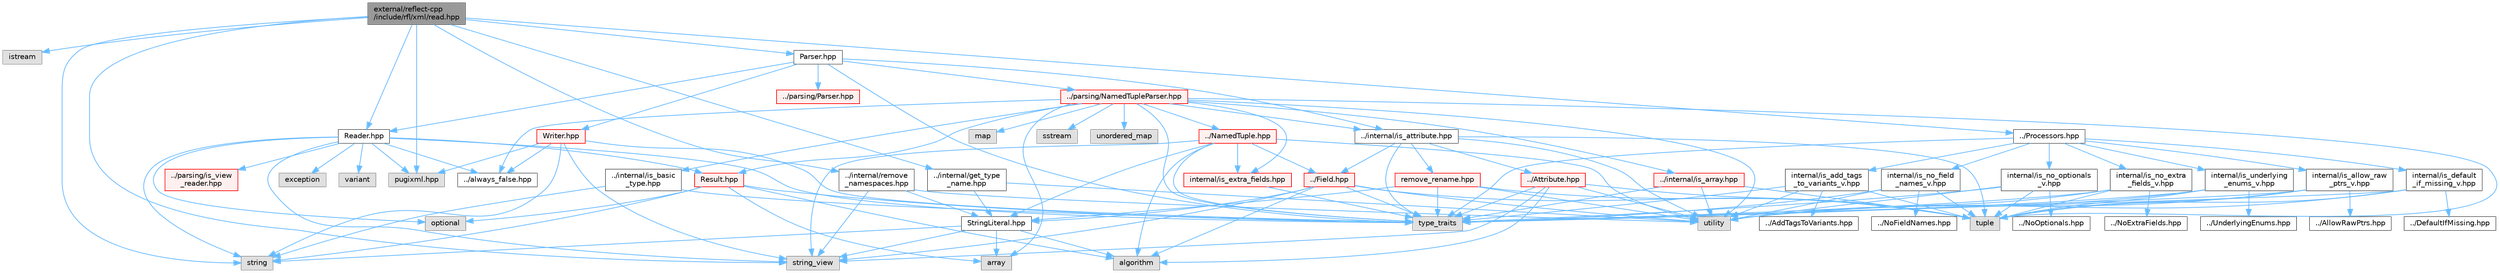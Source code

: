 digraph "external/reflect-cpp/include/rfl/xml/read.hpp"
{
 // LATEX_PDF_SIZE
  bgcolor="transparent";
  edge [fontname=Helvetica,fontsize=10,labelfontname=Helvetica,labelfontsize=10];
  node [fontname=Helvetica,fontsize=10,shape=box,height=0.2,width=0.4];
  Node1 [id="Node000001",label="external/reflect-cpp\l/include/rfl/xml/read.hpp",height=0.2,width=0.4,color="gray40", fillcolor="grey60", style="filled", fontcolor="black",tooltip=" "];
  Node1 -> Node2 [id="edge1_Node000001_Node000002",color="steelblue1",style="solid",tooltip=" "];
  Node2 [id="Node000002",label="istream",height=0.2,width=0.4,color="grey60", fillcolor="#E0E0E0", style="filled",tooltip=" "];
  Node1 -> Node3 [id="edge2_Node000001_Node000003",color="steelblue1",style="solid",tooltip=" "];
  Node3 [id="Node000003",label="pugixml.hpp",height=0.2,width=0.4,color="grey60", fillcolor="#E0E0E0", style="filled",tooltip=" "];
  Node1 -> Node4 [id="edge3_Node000001_Node000004",color="steelblue1",style="solid",tooltip=" "];
  Node4 [id="Node000004",label="string",height=0.2,width=0.4,color="grey60", fillcolor="#E0E0E0", style="filled",tooltip=" "];
  Node1 -> Node5 [id="edge4_Node000001_Node000005",color="steelblue1",style="solid",tooltip=" "];
  Node5 [id="Node000005",label="string_view",height=0.2,width=0.4,color="grey60", fillcolor="#E0E0E0", style="filled",tooltip=" "];
  Node1 -> Node6 [id="edge5_Node000001_Node000006",color="steelblue1",style="solid",tooltip=" "];
  Node6 [id="Node000006",label="../Processors.hpp",height=0.2,width=0.4,color="grey40", fillcolor="white", style="filled",URL="$_processors_8hpp.html",tooltip=" "];
  Node6 -> Node7 [id="edge6_Node000006_Node000007",color="steelblue1",style="solid",tooltip=" "];
  Node7 [id="Node000007",label="type_traits",height=0.2,width=0.4,color="grey60", fillcolor="#E0E0E0", style="filled",tooltip=" "];
  Node6 -> Node8 [id="edge7_Node000006_Node000008",color="steelblue1",style="solid",tooltip=" "];
  Node8 [id="Node000008",label="internal/is_add_tags\l_to_variants_v.hpp",height=0.2,width=0.4,color="grey40", fillcolor="white", style="filled",URL="$is__add__tags__to__variants__v_8hpp.html",tooltip=" "];
  Node8 -> Node9 [id="edge8_Node000008_Node000009",color="steelblue1",style="solid",tooltip=" "];
  Node9 [id="Node000009",label="tuple",height=0.2,width=0.4,color="grey60", fillcolor="#E0E0E0", style="filled",tooltip=" "];
  Node8 -> Node7 [id="edge9_Node000008_Node000007",color="steelblue1",style="solid",tooltip=" "];
  Node8 -> Node10 [id="edge10_Node000008_Node000010",color="steelblue1",style="solid",tooltip=" "];
  Node10 [id="Node000010",label="utility",height=0.2,width=0.4,color="grey60", fillcolor="#E0E0E0", style="filled",tooltip=" "];
  Node8 -> Node11 [id="edge11_Node000008_Node000011",color="steelblue1",style="solid",tooltip=" "];
  Node11 [id="Node000011",label="../AddTagsToVariants.hpp",height=0.2,width=0.4,color="grey40", fillcolor="white", style="filled",URL="$_add_tags_to_variants_8hpp.html",tooltip=" "];
  Node6 -> Node12 [id="edge12_Node000006_Node000012",color="steelblue1",style="solid",tooltip=" "];
  Node12 [id="Node000012",label="internal/is_allow_raw\l_ptrs_v.hpp",height=0.2,width=0.4,color="grey40", fillcolor="white", style="filled",URL="$is__allow__raw__ptrs__v_8hpp.html",tooltip=" "];
  Node12 -> Node9 [id="edge13_Node000012_Node000009",color="steelblue1",style="solid",tooltip=" "];
  Node12 -> Node7 [id="edge14_Node000012_Node000007",color="steelblue1",style="solid",tooltip=" "];
  Node12 -> Node10 [id="edge15_Node000012_Node000010",color="steelblue1",style="solid",tooltip=" "];
  Node12 -> Node13 [id="edge16_Node000012_Node000013",color="steelblue1",style="solid",tooltip=" "];
  Node13 [id="Node000013",label="../AllowRawPtrs.hpp",height=0.2,width=0.4,color="grey40", fillcolor="white", style="filled",URL="$_allow_raw_ptrs_8hpp.html",tooltip=" "];
  Node6 -> Node14 [id="edge17_Node000006_Node000014",color="steelblue1",style="solid",tooltip=" "];
  Node14 [id="Node000014",label="internal/is_default\l_if_missing_v.hpp",height=0.2,width=0.4,color="grey40", fillcolor="white", style="filled",URL="$is__default__if__missing__v_8hpp.html",tooltip=" "];
  Node14 -> Node9 [id="edge18_Node000014_Node000009",color="steelblue1",style="solid",tooltip=" "];
  Node14 -> Node7 [id="edge19_Node000014_Node000007",color="steelblue1",style="solid",tooltip=" "];
  Node14 -> Node10 [id="edge20_Node000014_Node000010",color="steelblue1",style="solid",tooltip=" "];
  Node14 -> Node15 [id="edge21_Node000014_Node000015",color="steelblue1",style="solid",tooltip=" "];
  Node15 [id="Node000015",label="../DefaultIfMissing.hpp",height=0.2,width=0.4,color="grey40", fillcolor="white", style="filled",URL="$_default_if_missing_8hpp.html",tooltip=" "];
  Node6 -> Node16 [id="edge22_Node000006_Node000016",color="steelblue1",style="solid",tooltip=" "];
  Node16 [id="Node000016",label="internal/is_no_extra\l_fields_v.hpp",height=0.2,width=0.4,color="grey40", fillcolor="white", style="filled",URL="$is__no__extra__fields__v_8hpp.html",tooltip=" "];
  Node16 -> Node9 [id="edge23_Node000016_Node000009",color="steelblue1",style="solid",tooltip=" "];
  Node16 -> Node7 [id="edge24_Node000016_Node000007",color="steelblue1",style="solid",tooltip=" "];
  Node16 -> Node10 [id="edge25_Node000016_Node000010",color="steelblue1",style="solid",tooltip=" "];
  Node16 -> Node17 [id="edge26_Node000016_Node000017",color="steelblue1",style="solid",tooltip=" "];
  Node17 [id="Node000017",label="../NoExtraFields.hpp",height=0.2,width=0.4,color="grey40", fillcolor="white", style="filled",URL="$_no_extra_fields_8hpp.html",tooltip=" "];
  Node6 -> Node18 [id="edge27_Node000006_Node000018",color="steelblue1",style="solid",tooltip=" "];
  Node18 [id="Node000018",label="internal/is_no_field\l_names_v.hpp",height=0.2,width=0.4,color="grey40", fillcolor="white", style="filled",URL="$is__no__field__names__v_8hpp.html",tooltip=" "];
  Node18 -> Node9 [id="edge28_Node000018_Node000009",color="steelblue1",style="solid",tooltip=" "];
  Node18 -> Node7 [id="edge29_Node000018_Node000007",color="steelblue1",style="solid",tooltip=" "];
  Node18 -> Node10 [id="edge30_Node000018_Node000010",color="steelblue1",style="solid",tooltip=" "];
  Node18 -> Node19 [id="edge31_Node000018_Node000019",color="steelblue1",style="solid",tooltip=" "];
  Node19 [id="Node000019",label="../NoFieldNames.hpp",height=0.2,width=0.4,color="grey40", fillcolor="white", style="filled",URL="$_no_field_names_8hpp.html",tooltip=" "];
  Node6 -> Node20 [id="edge32_Node000006_Node000020",color="steelblue1",style="solid",tooltip=" "];
  Node20 [id="Node000020",label="internal/is_no_optionals\l_v.hpp",height=0.2,width=0.4,color="grey40", fillcolor="white", style="filled",URL="$is__no__optionals__v_8hpp.html",tooltip=" "];
  Node20 -> Node9 [id="edge33_Node000020_Node000009",color="steelblue1",style="solid",tooltip=" "];
  Node20 -> Node7 [id="edge34_Node000020_Node000007",color="steelblue1",style="solid",tooltip=" "];
  Node20 -> Node10 [id="edge35_Node000020_Node000010",color="steelblue1",style="solid",tooltip=" "];
  Node20 -> Node21 [id="edge36_Node000020_Node000021",color="steelblue1",style="solid",tooltip=" "];
  Node21 [id="Node000021",label="../NoOptionals.hpp",height=0.2,width=0.4,color="grey40", fillcolor="white", style="filled",URL="$_no_optionals_8hpp.html",tooltip=" "];
  Node6 -> Node22 [id="edge37_Node000006_Node000022",color="steelblue1",style="solid",tooltip=" "];
  Node22 [id="Node000022",label="internal/is_underlying\l_enums_v.hpp",height=0.2,width=0.4,color="grey40", fillcolor="white", style="filled",URL="$is__underlying__enums__v_8hpp.html",tooltip=" "];
  Node22 -> Node9 [id="edge38_Node000022_Node000009",color="steelblue1",style="solid",tooltip=" "];
  Node22 -> Node7 [id="edge39_Node000022_Node000007",color="steelblue1",style="solid",tooltip=" "];
  Node22 -> Node10 [id="edge40_Node000022_Node000010",color="steelblue1",style="solid",tooltip=" "];
  Node22 -> Node23 [id="edge41_Node000022_Node000023",color="steelblue1",style="solid",tooltip=" "];
  Node23 [id="Node000023",label="../UnderlyingEnums.hpp",height=0.2,width=0.4,color="grey40", fillcolor="white", style="filled",URL="$_underlying_enums_8hpp.html",tooltip=" "];
  Node1 -> Node24 [id="edge42_Node000001_Node000024",color="steelblue1",style="solid",tooltip=" "];
  Node24 [id="Node000024",label="../internal/get_type\l_name.hpp",height=0.2,width=0.4,color="grey40", fillcolor="white", style="filled",URL="$get__type__name_8hpp.html",tooltip=" "];
  Node24 -> Node10 [id="edge43_Node000024_Node000010",color="steelblue1",style="solid",tooltip=" "];
  Node24 -> Node25 [id="edge44_Node000024_Node000025",color="steelblue1",style="solid",tooltip=" "];
  Node25 [id="Node000025",label="StringLiteral.hpp",height=0.2,width=0.4,color="grey40", fillcolor="white", style="filled",URL="$_string_literal_8hpp.html",tooltip=" "];
  Node25 -> Node26 [id="edge45_Node000025_Node000026",color="steelblue1",style="solid",tooltip=" "];
  Node26 [id="Node000026",label="algorithm",height=0.2,width=0.4,color="grey60", fillcolor="#E0E0E0", style="filled",tooltip=" "];
  Node25 -> Node27 [id="edge46_Node000025_Node000027",color="steelblue1",style="solid",tooltip=" "];
  Node27 [id="Node000027",label="array",height=0.2,width=0.4,color="grey60", fillcolor="#E0E0E0", style="filled",tooltip=" "];
  Node25 -> Node4 [id="edge47_Node000025_Node000004",color="steelblue1",style="solid",tooltip=" "];
  Node25 -> Node5 [id="edge48_Node000025_Node000005",color="steelblue1",style="solid",tooltip=" "];
  Node1 -> Node28 [id="edge49_Node000001_Node000028",color="steelblue1",style="solid",tooltip=" "];
  Node28 [id="Node000028",label="../internal/remove\l_namespaces.hpp",height=0.2,width=0.4,color="grey40", fillcolor="white", style="filled",URL="$remove__namespaces_8hpp.html",tooltip=" "];
  Node28 -> Node5 [id="edge50_Node000028_Node000005",color="steelblue1",style="solid",tooltip=" "];
  Node28 -> Node10 [id="edge51_Node000028_Node000010",color="steelblue1",style="solid",tooltip=" "];
  Node28 -> Node25 [id="edge52_Node000028_Node000025",color="steelblue1",style="solid",tooltip=" "];
  Node1 -> Node29 [id="edge53_Node000001_Node000029",color="steelblue1",style="solid",tooltip=" "];
  Node29 [id="Node000029",label="Parser.hpp",height=0.2,width=0.4,color="grey40", fillcolor="white", style="filled",URL="$xml_2_parser_8hpp.html",tooltip=" "];
  Node29 -> Node7 [id="edge54_Node000029_Node000007",color="steelblue1",style="solid",tooltip=" "];
  Node29 -> Node30 [id="edge55_Node000029_Node000030",color="steelblue1",style="solid",tooltip=" "];
  Node30 [id="Node000030",label="../internal/is_attribute.hpp",height=0.2,width=0.4,color="grey40", fillcolor="white", style="filled",URL="$is__attribute_8hpp.html",tooltip=" "];
  Node30 -> Node9 [id="edge56_Node000030_Node000009",color="steelblue1",style="solid",tooltip=" "];
  Node30 -> Node7 [id="edge57_Node000030_Node000007",color="steelblue1",style="solid",tooltip=" "];
  Node30 -> Node10 [id="edge58_Node000030_Node000010",color="steelblue1",style="solid",tooltip=" "];
  Node30 -> Node31 [id="edge59_Node000030_Node000031",color="steelblue1",style="solid",tooltip=" "];
  Node31 [id="Node000031",label="../Attribute.hpp",height=0.2,width=0.4,color="red", fillcolor="#FFF0F0", style="filled",URL="$_attribute_8hpp.html",tooltip=" "];
  Node31 -> Node26 [id="edge60_Node000031_Node000026",color="steelblue1",style="solid",tooltip=" "];
  Node31 -> Node5 [id="edge61_Node000031_Node000005",color="steelblue1",style="solid",tooltip=" "];
  Node31 -> Node9 [id="edge62_Node000031_Node000009",color="steelblue1",style="solid",tooltip=" "];
  Node31 -> Node7 [id="edge63_Node000031_Node000007",color="steelblue1",style="solid",tooltip=" "];
  Node31 -> Node10 [id="edge64_Node000031_Node000010",color="steelblue1",style="solid",tooltip=" "];
  Node30 -> Node52 [id="edge65_Node000030_Node000052",color="steelblue1",style="solid",tooltip=" "];
  Node52 [id="Node000052",label="../Field.hpp",height=0.2,width=0.4,color="red", fillcolor="#FFF0F0", style="filled",URL="$_field_8hpp.html",tooltip=" "];
  Node52 -> Node26 [id="edge66_Node000052_Node000026",color="steelblue1",style="solid",tooltip=" "];
  Node52 -> Node5 [id="edge67_Node000052_Node000005",color="steelblue1",style="solid",tooltip=" "];
  Node52 -> Node9 [id="edge68_Node000052_Node000009",color="steelblue1",style="solid",tooltip=" "];
  Node52 -> Node7 [id="edge69_Node000052_Node000007",color="steelblue1",style="solid",tooltip=" "];
  Node52 -> Node10 [id="edge70_Node000052_Node000010",color="steelblue1",style="solid",tooltip=" "];
  Node52 -> Node25 [id="edge71_Node000052_Node000025",color="steelblue1",style="solid",tooltip=" "];
  Node30 -> Node57 [id="edge72_Node000030_Node000057",color="steelblue1",style="solid",tooltip=" "];
  Node57 [id="Node000057",label="remove_rename.hpp",height=0.2,width=0.4,color="red", fillcolor="#FFF0F0", style="filled",URL="$remove__rename_8hpp.html",tooltip=" "];
  Node57 -> Node9 [id="edge73_Node000057_Node000009",color="steelblue1",style="solid",tooltip=" "];
  Node57 -> Node7 [id="edge74_Node000057_Node000007",color="steelblue1",style="solid",tooltip=" "];
  Node57 -> Node10 [id="edge75_Node000057_Node000010",color="steelblue1",style="solid",tooltip=" "];
  Node57 -> Node25 [id="edge76_Node000057_Node000025",color="steelblue1",style="solid",tooltip=" "];
  Node29 -> Node59 [id="edge77_Node000029_Node000059",color="steelblue1",style="solid",tooltip=" "];
  Node59 [id="Node000059",label="../parsing/NamedTupleParser.hpp",height=0.2,width=0.4,color="red", fillcolor="#FFF0F0", style="filled",URL="$_named_tuple_parser_8hpp.html",tooltip=" "];
  Node59 -> Node27 [id="edge78_Node000059_Node000027",color="steelblue1",style="solid",tooltip=" "];
  Node59 -> Node60 [id="edge79_Node000059_Node000060",color="steelblue1",style="solid",tooltip=" "];
  Node60 [id="Node000060",label="map",height=0.2,width=0.4,color="grey60", fillcolor="#E0E0E0", style="filled",tooltip=" "];
  Node59 -> Node61 [id="edge80_Node000059_Node000061",color="steelblue1",style="solid",tooltip=" "];
  Node61 [id="Node000061",label="sstream",height=0.2,width=0.4,color="grey60", fillcolor="#E0E0E0", style="filled",tooltip=" "];
  Node59 -> Node9 [id="edge81_Node000059_Node000009",color="steelblue1",style="solid",tooltip=" "];
  Node59 -> Node7 [id="edge82_Node000059_Node000007",color="steelblue1",style="solid",tooltip=" "];
  Node59 -> Node62 [id="edge83_Node000059_Node000062",color="steelblue1",style="solid",tooltip=" "];
  Node62 [id="Node000062",label="unordered_map",height=0.2,width=0.4,color="grey60", fillcolor="#E0E0E0", style="filled",tooltip=" "];
  Node59 -> Node10 [id="edge84_Node000059_Node000010",color="steelblue1",style="solid",tooltip=" "];
  Node59 -> Node63 [id="edge85_Node000059_Node000063",color="steelblue1",style="solid",tooltip=" "];
  Node63 [id="Node000063",label="../NamedTuple.hpp",height=0.2,width=0.4,color="red", fillcolor="#FFF0F0", style="filled",URL="$_named_tuple_8hpp.html",tooltip=" "];
  Node63 -> Node26 [id="edge86_Node000063_Node000026",color="steelblue1",style="solid",tooltip=" "];
  Node63 -> Node5 [id="edge87_Node000063_Node000005",color="steelblue1",style="solid",tooltip=" "];
  Node63 -> Node7 [id="edge88_Node000063_Node000007",color="steelblue1",style="solid",tooltip=" "];
  Node63 -> Node10 [id="edge89_Node000063_Node000010",color="steelblue1",style="solid",tooltip=" "];
  Node63 -> Node52 [id="edge90_Node000063_Node000052",color="steelblue1",style="solid",tooltip=" "];
  Node63 -> Node25 [id="edge91_Node000063_Node000025",color="steelblue1",style="solid",tooltip=" "];
  Node63 -> Node70 [id="edge92_Node000063_Node000070",color="steelblue1",style="solid",tooltip=" "];
  Node70 [id="Node000070",label="internal/is_extra_fields.hpp",height=0.2,width=0.4,color="red", fillcolor="#FFF0F0", style="filled",URL="$is__extra__fields_8hpp.html",tooltip=" "];
  Node70 -> Node7 [id="edge93_Node000070_Node000007",color="steelblue1",style="solid",tooltip=" "];
  Node59 -> Node37 [id="edge94_Node000059_Node000037",color="steelblue1",style="solid",tooltip=" "];
  Node37 [id="Node000037",label="Result.hpp",height=0.2,width=0.4,color="red", fillcolor="#FFF0F0", style="filled",URL="$_result_8hpp.html",tooltip=" "];
  Node37 -> Node26 [id="edge95_Node000037_Node000026",color="steelblue1",style="solid",tooltip=" "];
  Node37 -> Node27 [id="edge96_Node000037_Node000027",color="steelblue1",style="solid",tooltip=" "];
  Node37 -> Node40 [id="edge97_Node000037_Node000040",color="steelblue1",style="solid",tooltip=" "];
  Node40 [id="Node000040",label="optional",height=0.2,width=0.4,color="grey60", fillcolor="#E0E0E0", style="filled",tooltip=" "];
  Node37 -> Node4 [id="edge98_Node000037_Node000004",color="steelblue1",style="solid",tooltip=" "];
  Node37 -> Node7 [id="edge99_Node000037_Node000007",color="steelblue1",style="solid",tooltip=" "];
  Node59 -> Node77 [id="edge100_Node000059_Node000077",color="steelblue1",style="solid",tooltip=" "];
  Node77 [id="Node000077",label="../always_false.hpp",height=0.2,width=0.4,color="grey40", fillcolor="white", style="filled",URL="$always__false_8hpp.html",tooltip=" "];
  Node59 -> Node78 [id="edge101_Node000059_Node000078",color="steelblue1",style="solid",tooltip=" "];
  Node78 [id="Node000078",label="../internal/is_array.hpp",height=0.2,width=0.4,color="red", fillcolor="#FFF0F0", style="filled",URL="$is__array_8hpp.html",tooltip=" "];
  Node78 -> Node9 [id="edge102_Node000078_Node000009",color="steelblue1",style="solid",tooltip=" "];
  Node78 -> Node7 [id="edge103_Node000078_Node000007",color="steelblue1",style="solid",tooltip=" "];
  Node78 -> Node10 [id="edge104_Node000078_Node000010",color="steelblue1",style="solid",tooltip=" "];
  Node59 -> Node30 [id="edge105_Node000059_Node000030",color="steelblue1",style="solid",tooltip=" "];
  Node59 -> Node79 [id="edge106_Node000059_Node000079",color="steelblue1",style="solid",tooltip=" "];
  Node79 [id="Node000079",label="../internal/is_basic\l_type.hpp",height=0.2,width=0.4,color="grey40", fillcolor="white", style="filled",URL="$is__basic__type_8hpp.html",tooltip=" "];
  Node79 -> Node4 [id="edge107_Node000079_Node000004",color="steelblue1",style="solid",tooltip=" "];
  Node79 -> Node7 [id="edge108_Node000079_Node000007",color="steelblue1",style="solid",tooltip=" "];
  Node59 -> Node70 [id="edge109_Node000059_Node000070",color="steelblue1",style="solid",tooltip=" "];
  Node29 -> Node149 [id="edge110_Node000029_Node000149",color="steelblue1",style="solid",tooltip=" "];
  Node149 [id="Node000149",label="../parsing/Parser.hpp",height=0.2,width=0.4,color="red", fillcolor="#FFF0F0", style="filled",URL="$parsing_2_parser_8hpp.html",tooltip=" "];
  Node29 -> Node246 [id="edge111_Node000029_Node000246",color="steelblue1",style="solid",tooltip=" "];
  Node246 [id="Node000246",label="Reader.hpp",height=0.2,width=0.4,color="grey40", fillcolor="white", style="filled",URL="$xml_2_reader_8hpp.html",tooltip=" "];
  Node246 -> Node247 [id="edge112_Node000246_Node000247",color="steelblue1",style="solid",tooltip=" "];
  Node247 [id="Node000247",label="exception",height=0.2,width=0.4,color="grey60", fillcolor="#E0E0E0", style="filled",tooltip=" "];
  Node246 -> Node40 [id="edge113_Node000246_Node000040",color="steelblue1",style="solid",tooltip=" "];
  Node246 -> Node3 [id="edge114_Node000246_Node000003",color="steelblue1",style="solid",tooltip=" "];
  Node246 -> Node4 [id="edge115_Node000246_Node000004",color="steelblue1",style="solid",tooltip=" "];
  Node246 -> Node5 [id="edge116_Node000246_Node000005",color="steelblue1",style="solid",tooltip=" "];
  Node246 -> Node7 [id="edge117_Node000246_Node000007",color="steelblue1",style="solid",tooltip=" "];
  Node246 -> Node68 [id="edge118_Node000246_Node000068",color="steelblue1",style="solid",tooltip=" "];
  Node68 [id="Node000068",label="variant",height=0.2,width=0.4,color="grey60", fillcolor="#E0E0E0", style="filled",tooltip=" "];
  Node246 -> Node37 [id="edge119_Node000246_Node000037",color="steelblue1",style="solid",tooltip=" "];
  Node246 -> Node77 [id="edge120_Node000246_Node000077",color="steelblue1",style="solid",tooltip=" "];
  Node246 -> Node248 [id="edge121_Node000246_Node000248",color="steelblue1",style="solid",tooltip=" "];
  Node248 [id="Node000248",label="../parsing/is_view\l_reader.hpp",height=0.2,width=0.4,color="red", fillcolor="#FFF0F0", style="filled",URL="$is__view__reader_8hpp.html",tooltip=" "];
  Node29 -> Node249 [id="edge122_Node000029_Node000249",color="steelblue1",style="solid",tooltip=" "];
  Node249 [id="Node000249",label="Writer.hpp",height=0.2,width=0.4,color="red", fillcolor="#FFF0F0", style="filled",URL="$xml_2_writer_8hpp.html",tooltip=" "];
  Node249 -> Node3 [id="edge123_Node000249_Node000003",color="steelblue1",style="solid",tooltip=" "];
  Node249 -> Node4 [id="edge124_Node000249_Node000004",color="steelblue1",style="solid",tooltip=" "];
  Node249 -> Node5 [id="edge125_Node000249_Node000005",color="steelblue1",style="solid",tooltip=" "];
  Node249 -> Node7 [id="edge126_Node000249_Node000007",color="steelblue1",style="solid",tooltip=" "];
  Node249 -> Node77 [id="edge127_Node000249_Node000077",color="steelblue1",style="solid",tooltip=" "];
  Node1 -> Node246 [id="edge128_Node000001_Node000246",color="steelblue1",style="solid",tooltip=" "];
}

